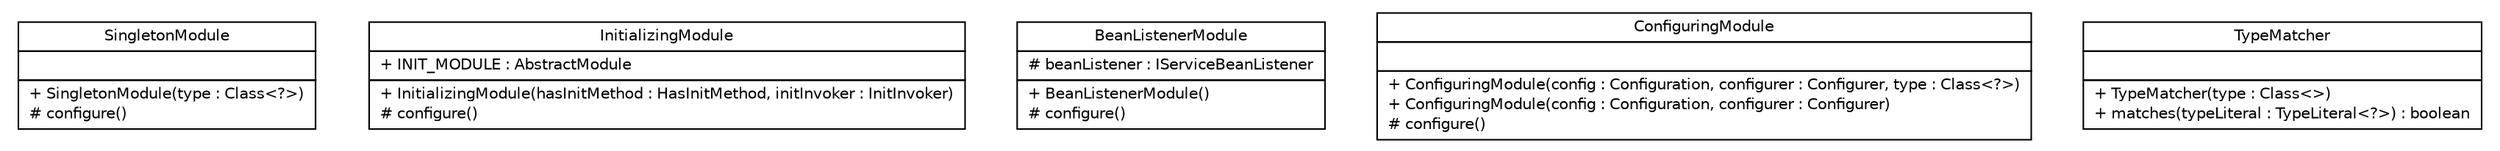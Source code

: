 #!/usr/local/bin/dot
#
# Class diagram 
# Generated by UMLGraph version R5_6 (http://www.umlgraph.org/)
#

digraph G {
	edge [fontname="Helvetica",fontsize=10,labelfontname="Helvetica",labelfontsize=10];
	node [fontname="Helvetica",fontsize=10,shape=plaintext];
	nodesep=0.25;
	ranksep=0.5;
	// sorcer.container.core.SingletonModule
	c50534 [label=<<table title="sorcer.container.core.SingletonModule" border="0" cellborder="1" cellspacing="0" cellpadding="2" port="p" href="./SingletonModule.html">
		<tr><td><table border="0" cellspacing="0" cellpadding="1">
<tr><td align="center" balign="center"> SingletonModule </td></tr>
		</table></td></tr>
		<tr><td><table border="0" cellspacing="0" cellpadding="1">
<tr><td align="left" balign="left">  </td></tr>
		</table></td></tr>
		<tr><td><table border="0" cellspacing="0" cellpadding="1">
<tr><td align="left" balign="left"> + SingletonModule(type : Class&lt;?&gt;) </td></tr>
<tr><td align="left" balign="left"> # configure() </td></tr>
		</table></td></tr>
		</table>>, URL="./SingletonModule.html", fontname="Helvetica", fontcolor="black", fontsize=10.0];
	// sorcer.container.core.InitializingModule
	c50535 [label=<<table title="sorcer.container.core.InitializingModule" border="0" cellborder="1" cellspacing="0" cellpadding="2" port="p" href="./InitializingModule.html">
		<tr><td><table border="0" cellspacing="0" cellpadding="1">
<tr><td align="center" balign="center"> InitializingModule </td></tr>
		</table></td></tr>
		<tr><td><table border="0" cellspacing="0" cellpadding="1">
<tr><td align="left" balign="left"> + INIT_MODULE : AbstractModule </td></tr>
		</table></td></tr>
		<tr><td><table border="0" cellspacing="0" cellpadding="1">
<tr><td align="left" balign="left"> + InitializingModule(hasInitMethod : HasInitMethod, initInvoker : InitInvoker) </td></tr>
<tr><td align="left" balign="left"> # configure() </td></tr>
		</table></td></tr>
		</table>>, URL="./InitializingModule.html", fontname="Helvetica", fontcolor="black", fontsize=10.0];
	// sorcer.container.core.BeanListenerModule
	c50536 [label=<<table title="sorcer.container.core.BeanListenerModule" border="0" cellborder="1" cellspacing="0" cellpadding="2" port="p" href="./BeanListenerModule.html">
		<tr><td><table border="0" cellspacing="0" cellpadding="1">
<tr><td align="center" balign="center"> BeanListenerModule </td></tr>
		</table></td></tr>
		<tr><td><table border="0" cellspacing="0" cellpadding="1">
<tr><td align="left" balign="left"> # beanListener : IServiceBeanListener </td></tr>
		</table></td></tr>
		<tr><td><table border="0" cellspacing="0" cellpadding="1">
<tr><td align="left" balign="left"> + BeanListenerModule() </td></tr>
<tr><td align="left" balign="left"> # configure() </td></tr>
		</table></td></tr>
		</table>>, URL="./BeanListenerModule.html", fontname="Helvetica", fontcolor="black", fontsize=10.0];
	// sorcer.container.core.ConfiguringModule
	c50537 [label=<<table title="sorcer.container.core.ConfiguringModule" border="0" cellborder="1" cellspacing="0" cellpadding="2" port="p" href="./ConfiguringModule.html">
		<tr><td><table border="0" cellspacing="0" cellpadding="1">
<tr><td align="center" balign="center"> ConfiguringModule </td></tr>
		</table></td></tr>
		<tr><td><table border="0" cellspacing="0" cellpadding="1">
<tr><td align="left" balign="left">  </td></tr>
		</table></td></tr>
		<tr><td><table border="0" cellspacing="0" cellpadding="1">
<tr><td align="left" balign="left"> + ConfiguringModule(config : Configuration, configurer : Configurer, type : Class&lt;?&gt;) </td></tr>
<tr><td align="left" balign="left"> + ConfiguringModule(config : Configuration, configurer : Configurer) </td></tr>
<tr><td align="left" balign="left"> # configure() </td></tr>
		</table></td></tr>
		</table>>, URL="./ConfiguringModule.html", fontname="Helvetica", fontcolor="black", fontsize=10.0];
	// sorcer.container.core.TypeMatcher
	c50538 [label=<<table title="sorcer.container.core.TypeMatcher" border="0" cellborder="1" cellspacing="0" cellpadding="2" port="p" href="./TypeMatcher.html">
		<tr><td><table border="0" cellspacing="0" cellpadding="1">
<tr><td align="center" balign="center"> TypeMatcher </td></tr>
		</table></td></tr>
		<tr><td><table border="0" cellspacing="0" cellpadding="1">
<tr><td align="left" balign="left">  </td></tr>
		</table></td></tr>
		<tr><td><table border="0" cellspacing="0" cellpadding="1">
<tr><td align="left" balign="left"> + TypeMatcher(type : Class&lt;&gt;) </td></tr>
<tr><td align="left" balign="left"> + matches(typeLiteral : TypeLiteral&lt;?&gt;) : boolean </td></tr>
		</table></td></tr>
		</table>>, URL="./TypeMatcher.html", fontname="Helvetica", fontcolor="black", fontsize=10.0];
}

